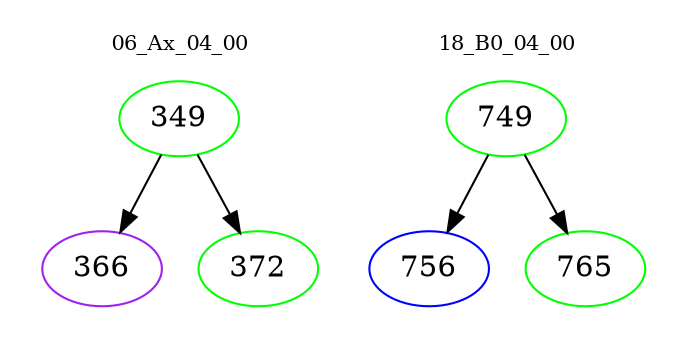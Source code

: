 digraph{
subgraph cluster_0 {
color = white
label = "06_Ax_04_00";
fontsize=10;
T0_349 [label="349", color="green"]
T0_349 -> T0_366 [color="black"]
T0_366 [label="366", color="purple"]
T0_349 -> T0_372 [color="black"]
T0_372 [label="372", color="green"]
}
subgraph cluster_1 {
color = white
label = "18_B0_04_00";
fontsize=10;
T1_749 [label="749", color="green"]
T1_749 -> T1_756 [color="black"]
T1_756 [label="756", color="blue"]
T1_749 -> T1_765 [color="black"]
T1_765 [label="765", color="green"]
}
}
